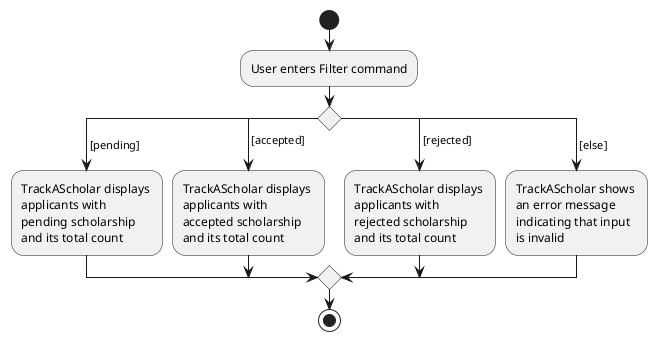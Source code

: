 @startuml
start
:User enters Filter command;


switch ()
case ( [pending] )
  :TrackAScholar displays \napplicants with \npending scholarship \nand its total count;
case ( [accepted] )
  :TrackAScholar displays \napplicants with \naccepted scholarship \nand its total count;
case ( [rejected])
  :TrackAScholar displays \napplicants with \nrejected scholarship \nand its total count;
case ( [else] )
  :TrackAScholar shows \nan error message \nindicating that input \nis invalid;

endswitch
stop
@enduml

